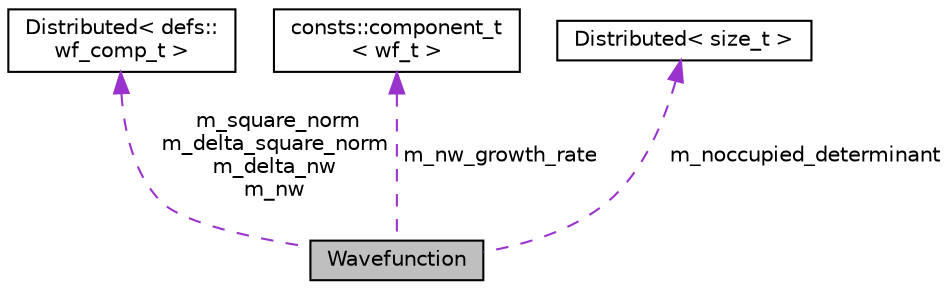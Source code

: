 digraph "Wavefunction"
{
  edge [fontname="Helvetica",fontsize="10",labelfontname="Helvetica",labelfontsize="10"];
  node [fontname="Helvetica",fontsize="10",shape=record];
  Node1 [label="Wavefunction",height=0.2,width=0.4,color="black", fillcolor="grey75", style="filled", fontcolor="black"];
  Node2 -> Node1 [dir="back",color="darkorchid3",fontsize="10",style="dashed",label=" m_square_norm\nm_delta_square_norm\nm_delta_nw\nm_nw" ,fontname="Helvetica"];
  Node2 [label="Distributed\< defs::\lwf_comp_t \>",height=0.2,width=0.4,color="black", fillcolor="white", style="filled",URL="$classDistributed.html"];
  Node3 -> Node1 [dir="back",color="darkorchid3",fontsize="10",style="dashed",label=" m_nw_growth_rate" ,fontname="Helvetica"];
  Node3 [label="consts::component_t\l\< wf_t \>",height=0.2,width=0.4,color="black", fillcolor="white", style="filled",URL="$structconsts_1_1component__t.html"];
  Node4 -> Node1 [dir="back",color="darkorchid3",fontsize="10",style="dashed",label=" m_noccupied_determinant" ,fontname="Helvetica"];
  Node4 [label="Distributed\< size_t \>",height=0.2,width=0.4,color="black", fillcolor="white", style="filled",URL="$classDistributed.html"];
}

